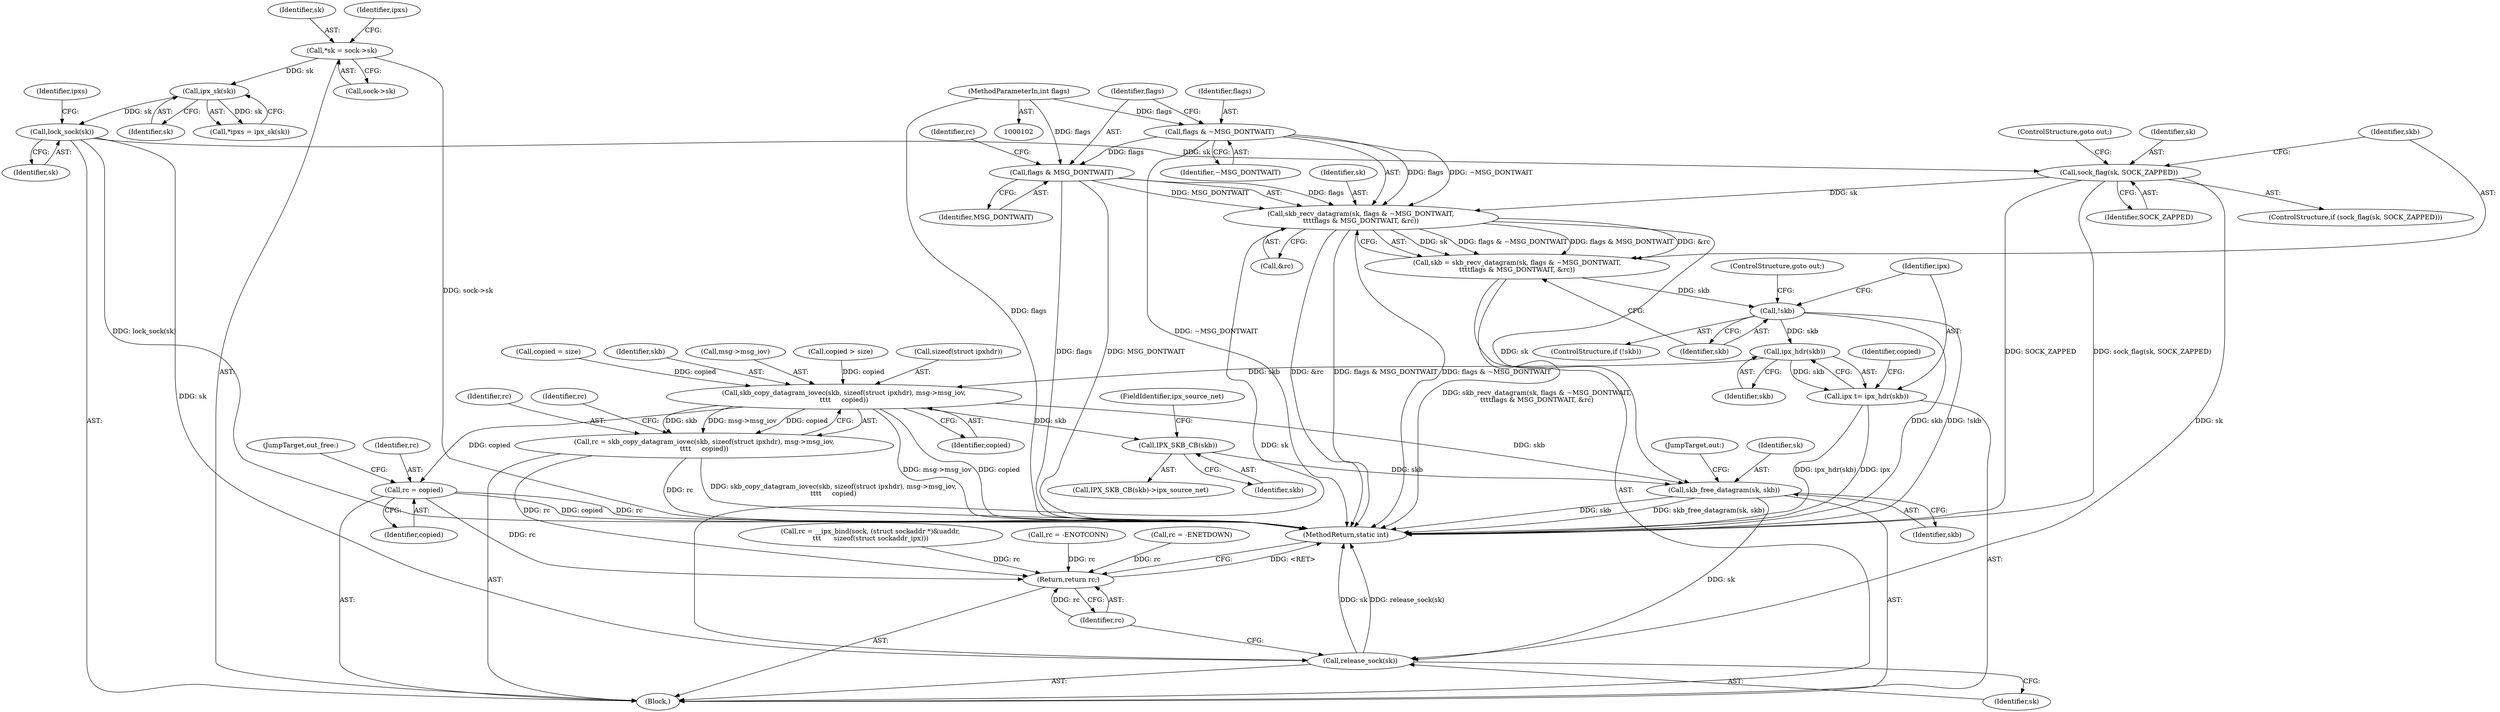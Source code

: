 digraph "0_linux_f3d3342602f8bcbf37d7c46641cb9bca7618eb1c_15@API" {
"1000198" [label="(Call,skb_recv_datagram(sk, flags & ~MSG_DONTWAIT,\n\t\t\t\tflags & MSG_DONTWAIT, &rc))"];
"1000192" [label="(Call,sock_flag(sk, SOCK_ZAPPED))"];
"1000135" [label="(Call,lock_sock(sk))"];
"1000118" [label="(Call,ipx_sk(sk))"];
"1000110" [label="(Call,*sk = sock->sk)"];
"1000200" [label="(Call,flags & ~MSG_DONTWAIT)"];
"1000107" [label="(MethodParameterIn,int flags)"];
"1000203" [label="(Call,flags & MSG_DONTWAIT)"];
"1000196" [label="(Call,skb = skb_recv_datagram(sk, flags & ~MSG_DONTWAIT,\n\t\t\t\tflags & MSG_DONTWAIT, &rc))"];
"1000209" [label="(Call,!skb)"];
"1000214" [label="(Call,ipx_hdr(skb))"];
"1000212" [label="(Call,ipx \t= ipx_hdr(skb))"];
"1000240" [label="(Call,skb_copy_datagram_iovec(skb, sizeof(struct ipxhdr), msg->msg_iov,\n\t\t\t\t     copied))"];
"1000238" [label="(Call,rc = skb_copy_datagram_iovec(skb, sizeof(struct ipxhdr), msg->msg_iov,\n\t\t\t\t     copied))"];
"1000328" [label="(Return,return rc;)"];
"1000296" [label="(Call,IPX_SKB_CB(skb))"];
"1000322" [label="(Call,skb_free_datagram(sk, skb))"];
"1000326" [label="(Call,release_sock(sk))"];
"1000318" [label="(Call,rc = copied)"];
"1000240" [label="(Call,skb_copy_datagram_iovec(skb, sizeof(struct ipxhdr), msg->msg_iov,\n\t\t\t\t     copied))"];
"1000135" [label="(Call,lock_sock(sk))"];
"1000119" [label="(Identifier,sk)"];
"1000217" [label="(Identifier,copied)"];
"1000324" [label="(Identifier,skb)"];
"1000198" [label="(Call,skb_recv_datagram(sk, flags & ~MSG_DONTWAIT,\n\t\t\t\tflags & MSG_DONTWAIT, &rc))"];
"1000197" [label="(Identifier,skb)"];
"1000295" [label="(Call,IPX_SKB_CB(skb)->ipx_source_net)"];
"1000249" [label="(Identifier,rc)"];
"1000116" [label="(Call,*ipxs = ipx_sk(sk))"];
"1000202" [label="(Identifier,~MSG_DONTWAIT)"];
"1000191" [label="(ControlStructure,if (sock_flag(sk, SOCK_ZAPPED)))"];
"1000111" [label="(Identifier,sk)"];
"1000326" [label="(Call,release_sock(sk))"];
"1000215" [label="(Identifier,skb)"];
"1000187" [label="(Call,rc = -ENOTCONN)"];
"1000201" [label="(Identifier,flags)"];
"1000320" [label="(Identifier,copied)"];
"1000213" [label="(Identifier,ipx)"];
"1000194" [label="(Identifier,SOCK_ZAPPED)"];
"1000199" [label="(Identifier,sk)"];
"1000108" [label="(Block,)"];
"1000328" [label="(Return,return rc;)"];
"1000204" [label="(Identifier,flags)"];
"1000214" [label="(Call,ipx_hdr(skb))"];
"1000247" [label="(Identifier,copied)"];
"1000203" [label="(Call,flags & MSG_DONTWAIT)"];
"1000211" [label="(ControlStructure,goto out;)"];
"1000136" [label="(Identifier,sk)"];
"1000192" [label="(Call,sock_flag(sk, SOCK_ZAPPED))"];
"1000107" [label="(MethodParameterIn,int flags)"];
"1000209" [label="(Call,!skb)"];
"1000296" [label="(Call,IPX_SKB_CB(skb))"];
"1000297" [label="(Identifier,skb)"];
"1000140" [label="(Identifier,ipxs)"];
"1000200" [label="(Call,flags & ~MSG_DONTWAIT)"];
"1000242" [label="(Call,sizeof(struct ipxhdr))"];
"1000154" [label="(Call,rc = -ENETDOWN)"];
"1000330" [label="(MethodReturn,static int)"];
"1000322" [label="(Call,skb_free_datagram(sk, skb))"];
"1000196" [label="(Call,skb = skb_recv_datagram(sk, flags & ~MSG_DONTWAIT,\n\t\t\t\tflags & MSG_DONTWAIT, &rc))"];
"1000206" [label="(Call,&rc)"];
"1000205" [label="(Identifier,MSG_DONTWAIT)"];
"1000318" [label="(Call,rc = copied)"];
"1000329" [label="(Identifier,rc)"];
"1000174" [label="(Call,rc = __ipx_bind(sock, (struct sockaddr *)&uaddr,\n\t\t\t      sizeof(struct sockaddr_ipx)))"];
"1000210" [label="(Identifier,skb)"];
"1000230" [label="(Call,copied = size)"];
"1000239" [label="(Identifier,rc)"];
"1000110" [label="(Call,*sk = sock->sk)"];
"1000323" [label="(Identifier,sk)"];
"1000195" [label="(ControlStructure,goto out;)"];
"1000241" [label="(Identifier,skb)"];
"1000112" [label="(Call,sock->sk)"];
"1000208" [label="(ControlStructure,if (!skb))"];
"1000238" [label="(Call,rc = skb_copy_datagram_iovec(skb, sizeof(struct ipxhdr), msg->msg_iov,\n\t\t\t\t     copied))"];
"1000327" [label="(Identifier,sk)"];
"1000325" [label="(JumpTarget,out:)"];
"1000193" [label="(Identifier,sk)"];
"1000212" [label="(Call,ipx \t= ipx_hdr(skb))"];
"1000321" [label="(JumpTarget,out_free:)"];
"1000319" [label="(Identifier,rc)"];
"1000207" [label="(Identifier,rc)"];
"1000244" [label="(Call,msg->msg_iov)"];
"1000118" [label="(Call,ipx_sk(sk))"];
"1000226" [label="(Call,copied > size)"];
"1000298" [label="(FieldIdentifier,ipx_source_net)"];
"1000117" [label="(Identifier,ipxs)"];
"1000198" -> "1000196"  [label="AST: "];
"1000198" -> "1000206"  [label="CFG: "];
"1000199" -> "1000198"  [label="AST: "];
"1000200" -> "1000198"  [label="AST: "];
"1000203" -> "1000198"  [label="AST: "];
"1000206" -> "1000198"  [label="AST: "];
"1000196" -> "1000198"  [label="CFG: "];
"1000198" -> "1000330"  [label="DDG: flags & ~MSG_DONTWAIT"];
"1000198" -> "1000330"  [label="DDG: &rc"];
"1000198" -> "1000330"  [label="DDG: flags & MSG_DONTWAIT"];
"1000198" -> "1000196"  [label="DDG: sk"];
"1000198" -> "1000196"  [label="DDG: flags & ~MSG_DONTWAIT"];
"1000198" -> "1000196"  [label="DDG: flags & MSG_DONTWAIT"];
"1000198" -> "1000196"  [label="DDG: &rc"];
"1000192" -> "1000198"  [label="DDG: sk"];
"1000200" -> "1000198"  [label="DDG: flags"];
"1000200" -> "1000198"  [label="DDG: ~MSG_DONTWAIT"];
"1000203" -> "1000198"  [label="DDG: flags"];
"1000203" -> "1000198"  [label="DDG: MSG_DONTWAIT"];
"1000198" -> "1000322"  [label="DDG: sk"];
"1000198" -> "1000326"  [label="DDG: sk"];
"1000192" -> "1000191"  [label="AST: "];
"1000192" -> "1000194"  [label="CFG: "];
"1000193" -> "1000192"  [label="AST: "];
"1000194" -> "1000192"  [label="AST: "];
"1000195" -> "1000192"  [label="CFG: "];
"1000197" -> "1000192"  [label="CFG: "];
"1000192" -> "1000330"  [label="DDG: SOCK_ZAPPED"];
"1000192" -> "1000330"  [label="DDG: sock_flag(sk, SOCK_ZAPPED)"];
"1000135" -> "1000192"  [label="DDG: sk"];
"1000192" -> "1000326"  [label="DDG: sk"];
"1000135" -> "1000108"  [label="AST: "];
"1000135" -> "1000136"  [label="CFG: "];
"1000136" -> "1000135"  [label="AST: "];
"1000140" -> "1000135"  [label="CFG: "];
"1000135" -> "1000330"  [label="DDG: lock_sock(sk)"];
"1000118" -> "1000135"  [label="DDG: sk"];
"1000135" -> "1000326"  [label="DDG: sk"];
"1000118" -> "1000116"  [label="AST: "];
"1000118" -> "1000119"  [label="CFG: "];
"1000119" -> "1000118"  [label="AST: "];
"1000116" -> "1000118"  [label="CFG: "];
"1000118" -> "1000116"  [label="DDG: sk"];
"1000110" -> "1000118"  [label="DDG: sk"];
"1000110" -> "1000108"  [label="AST: "];
"1000110" -> "1000112"  [label="CFG: "];
"1000111" -> "1000110"  [label="AST: "];
"1000112" -> "1000110"  [label="AST: "];
"1000117" -> "1000110"  [label="CFG: "];
"1000110" -> "1000330"  [label="DDG: sock->sk"];
"1000200" -> "1000202"  [label="CFG: "];
"1000201" -> "1000200"  [label="AST: "];
"1000202" -> "1000200"  [label="AST: "];
"1000204" -> "1000200"  [label="CFG: "];
"1000200" -> "1000330"  [label="DDG: ~MSG_DONTWAIT"];
"1000107" -> "1000200"  [label="DDG: flags"];
"1000200" -> "1000203"  [label="DDG: flags"];
"1000107" -> "1000102"  [label="AST: "];
"1000107" -> "1000330"  [label="DDG: flags"];
"1000107" -> "1000203"  [label="DDG: flags"];
"1000203" -> "1000205"  [label="CFG: "];
"1000204" -> "1000203"  [label="AST: "];
"1000205" -> "1000203"  [label="AST: "];
"1000207" -> "1000203"  [label="CFG: "];
"1000203" -> "1000330"  [label="DDG: MSG_DONTWAIT"];
"1000203" -> "1000330"  [label="DDG: flags"];
"1000196" -> "1000108"  [label="AST: "];
"1000197" -> "1000196"  [label="AST: "];
"1000210" -> "1000196"  [label="CFG: "];
"1000196" -> "1000330"  [label="DDG: skb_recv_datagram(sk, flags & ~MSG_DONTWAIT,\n\t\t\t\tflags & MSG_DONTWAIT, &rc)"];
"1000196" -> "1000209"  [label="DDG: skb"];
"1000209" -> "1000208"  [label="AST: "];
"1000209" -> "1000210"  [label="CFG: "];
"1000210" -> "1000209"  [label="AST: "];
"1000211" -> "1000209"  [label="CFG: "];
"1000213" -> "1000209"  [label="CFG: "];
"1000209" -> "1000330"  [label="DDG: !skb"];
"1000209" -> "1000330"  [label="DDG: skb"];
"1000209" -> "1000214"  [label="DDG: skb"];
"1000214" -> "1000212"  [label="AST: "];
"1000214" -> "1000215"  [label="CFG: "];
"1000215" -> "1000214"  [label="AST: "];
"1000212" -> "1000214"  [label="CFG: "];
"1000214" -> "1000212"  [label="DDG: skb"];
"1000214" -> "1000240"  [label="DDG: skb"];
"1000212" -> "1000108"  [label="AST: "];
"1000213" -> "1000212"  [label="AST: "];
"1000217" -> "1000212"  [label="CFG: "];
"1000212" -> "1000330"  [label="DDG: ipx_hdr(skb)"];
"1000212" -> "1000330"  [label="DDG: ipx"];
"1000240" -> "1000238"  [label="AST: "];
"1000240" -> "1000247"  [label="CFG: "];
"1000241" -> "1000240"  [label="AST: "];
"1000242" -> "1000240"  [label="AST: "];
"1000244" -> "1000240"  [label="AST: "];
"1000247" -> "1000240"  [label="AST: "];
"1000238" -> "1000240"  [label="CFG: "];
"1000240" -> "1000330"  [label="DDG: msg->msg_iov"];
"1000240" -> "1000330"  [label="DDG: copied"];
"1000240" -> "1000238"  [label="DDG: skb"];
"1000240" -> "1000238"  [label="DDG: msg->msg_iov"];
"1000240" -> "1000238"  [label="DDG: copied"];
"1000226" -> "1000240"  [label="DDG: copied"];
"1000230" -> "1000240"  [label="DDG: copied"];
"1000240" -> "1000296"  [label="DDG: skb"];
"1000240" -> "1000318"  [label="DDG: copied"];
"1000240" -> "1000322"  [label="DDG: skb"];
"1000238" -> "1000108"  [label="AST: "];
"1000239" -> "1000238"  [label="AST: "];
"1000249" -> "1000238"  [label="CFG: "];
"1000238" -> "1000330"  [label="DDG: rc"];
"1000238" -> "1000330"  [label="DDG: skb_copy_datagram_iovec(skb, sizeof(struct ipxhdr), msg->msg_iov,\n\t\t\t\t     copied)"];
"1000238" -> "1000328"  [label="DDG: rc"];
"1000328" -> "1000108"  [label="AST: "];
"1000328" -> "1000329"  [label="CFG: "];
"1000329" -> "1000328"  [label="AST: "];
"1000330" -> "1000328"  [label="CFG: "];
"1000328" -> "1000330"  [label="DDG: <RET>"];
"1000329" -> "1000328"  [label="DDG: rc"];
"1000187" -> "1000328"  [label="DDG: rc"];
"1000318" -> "1000328"  [label="DDG: rc"];
"1000154" -> "1000328"  [label="DDG: rc"];
"1000174" -> "1000328"  [label="DDG: rc"];
"1000296" -> "1000295"  [label="AST: "];
"1000296" -> "1000297"  [label="CFG: "];
"1000297" -> "1000296"  [label="AST: "];
"1000298" -> "1000296"  [label="CFG: "];
"1000296" -> "1000322"  [label="DDG: skb"];
"1000322" -> "1000108"  [label="AST: "];
"1000322" -> "1000324"  [label="CFG: "];
"1000323" -> "1000322"  [label="AST: "];
"1000324" -> "1000322"  [label="AST: "];
"1000325" -> "1000322"  [label="CFG: "];
"1000322" -> "1000330"  [label="DDG: skb"];
"1000322" -> "1000330"  [label="DDG: skb_free_datagram(sk, skb)"];
"1000322" -> "1000326"  [label="DDG: sk"];
"1000326" -> "1000108"  [label="AST: "];
"1000326" -> "1000327"  [label="CFG: "];
"1000327" -> "1000326"  [label="AST: "];
"1000329" -> "1000326"  [label="CFG: "];
"1000326" -> "1000330"  [label="DDG: release_sock(sk)"];
"1000326" -> "1000330"  [label="DDG: sk"];
"1000318" -> "1000108"  [label="AST: "];
"1000318" -> "1000320"  [label="CFG: "];
"1000319" -> "1000318"  [label="AST: "];
"1000320" -> "1000318"  [label="AST: "];
"1000321" -> "1000318"  [label="CFG: "];
"1000318" -> "1000330"  [label="DDG: rc"];
"1000318" -> "1000330"  [label="DDG: copied"];
}
